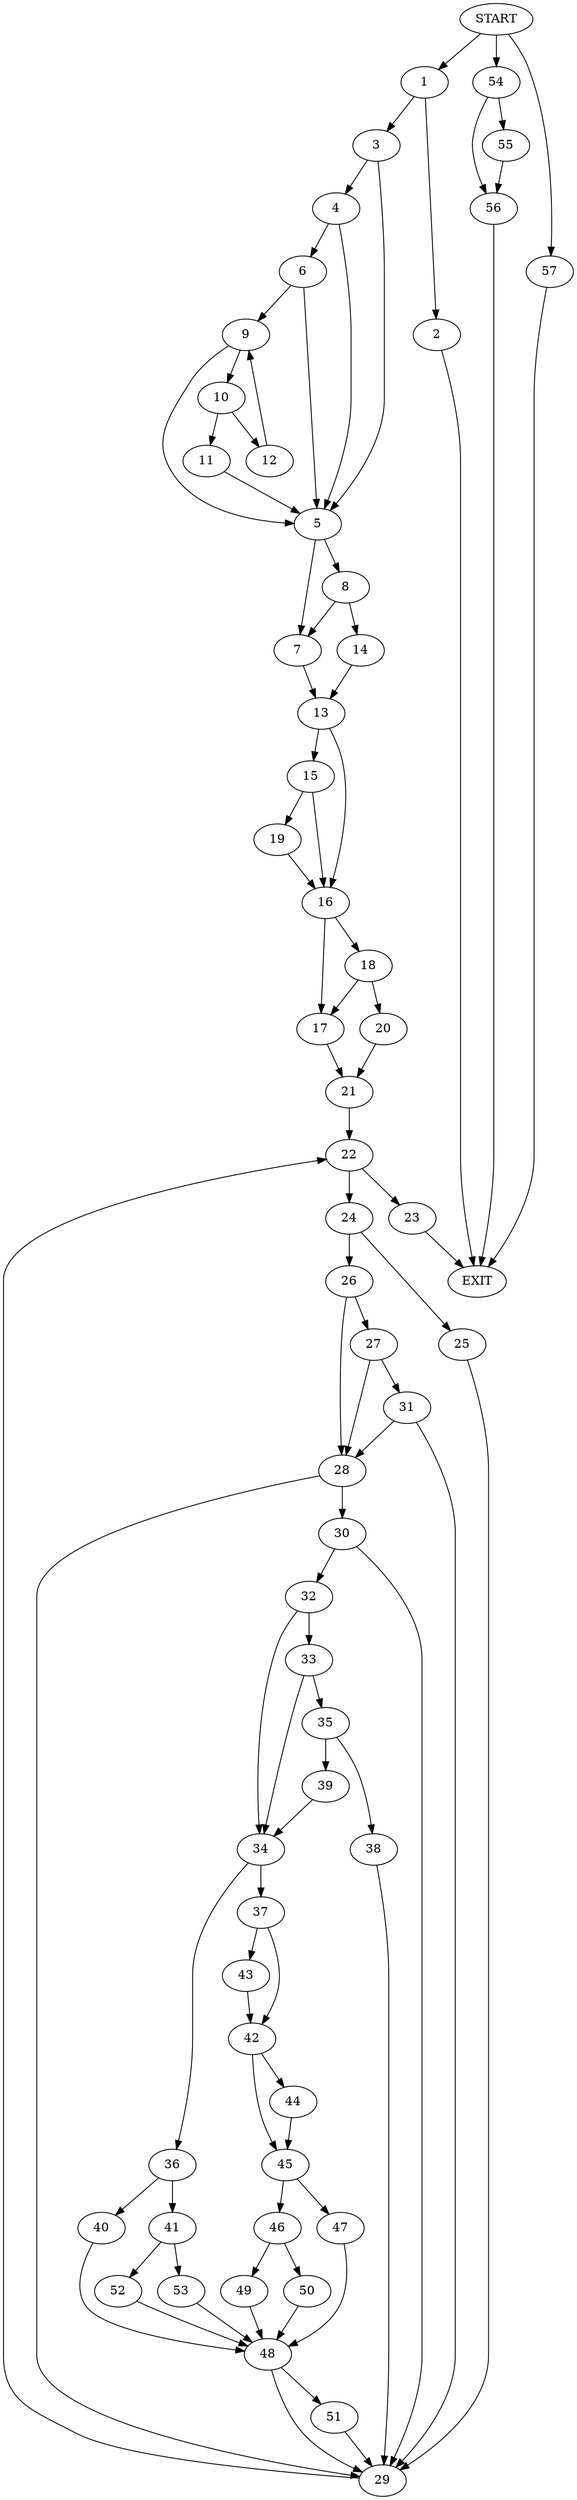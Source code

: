 digraph {
0 [label="START"]
58 [label="EXIT"]
0 -> 1
1 -> 2
1 -> 3
2 -> 58
3 -> 4
3 -> 5
4 -> 6
4 -> 5
5 -> 7
5 -> 8
6 -> 9
6 -> 5
9 -> 10
9 -> 5
10 -> 11
10 -> 12
11 -> 5
12 -> 9
7 -> 13
8 -> 7
8 -> 14
14 -> 13
13 -> 15
13 -> 16
16 -> 17
16 -> 18
15 -> 16
15 -> 19
19 -> 16
18 -> 17
18 -> 20
17 -> 21
20 -> 21
21 -> 22
22 -> 23
22 -> 24
24 -> 25
24 -> 26
23 -> 58
26 -> 27
26 -> 28
25 -> 29
29 -> 22
28 -> 29
28 -> 30
27 -> 28
27 -> 31
31 -> 29
31 -> 28
30 -> 29
30 -> 32
32 -> 33
32 -> 34
33 -> 35
33 -> 34
34 -> 36
34 -> 37
35 -> 38
35 -> 39
38 -> 29
39 -> 34
36 -> 40
36 -> 41
37 -> 42
37 -> 43
43 -> 42
42 -> 44
42 -> 45
44 -> 45
45 -> 46
45 -> 47
47 -> 48
46 -> 49
46 -> 50
48 -> 29
48 -> 51
50 -> 48
49 -> 48
40 -> 48
41 -> 52
41 -> 53
53 -> 48
52 -> 48
51 -> 29
0 -> 54
54 -> 55
54 -> 56
56 -> 58
55 -> 56
0 -> 57
57 -> 58
}

